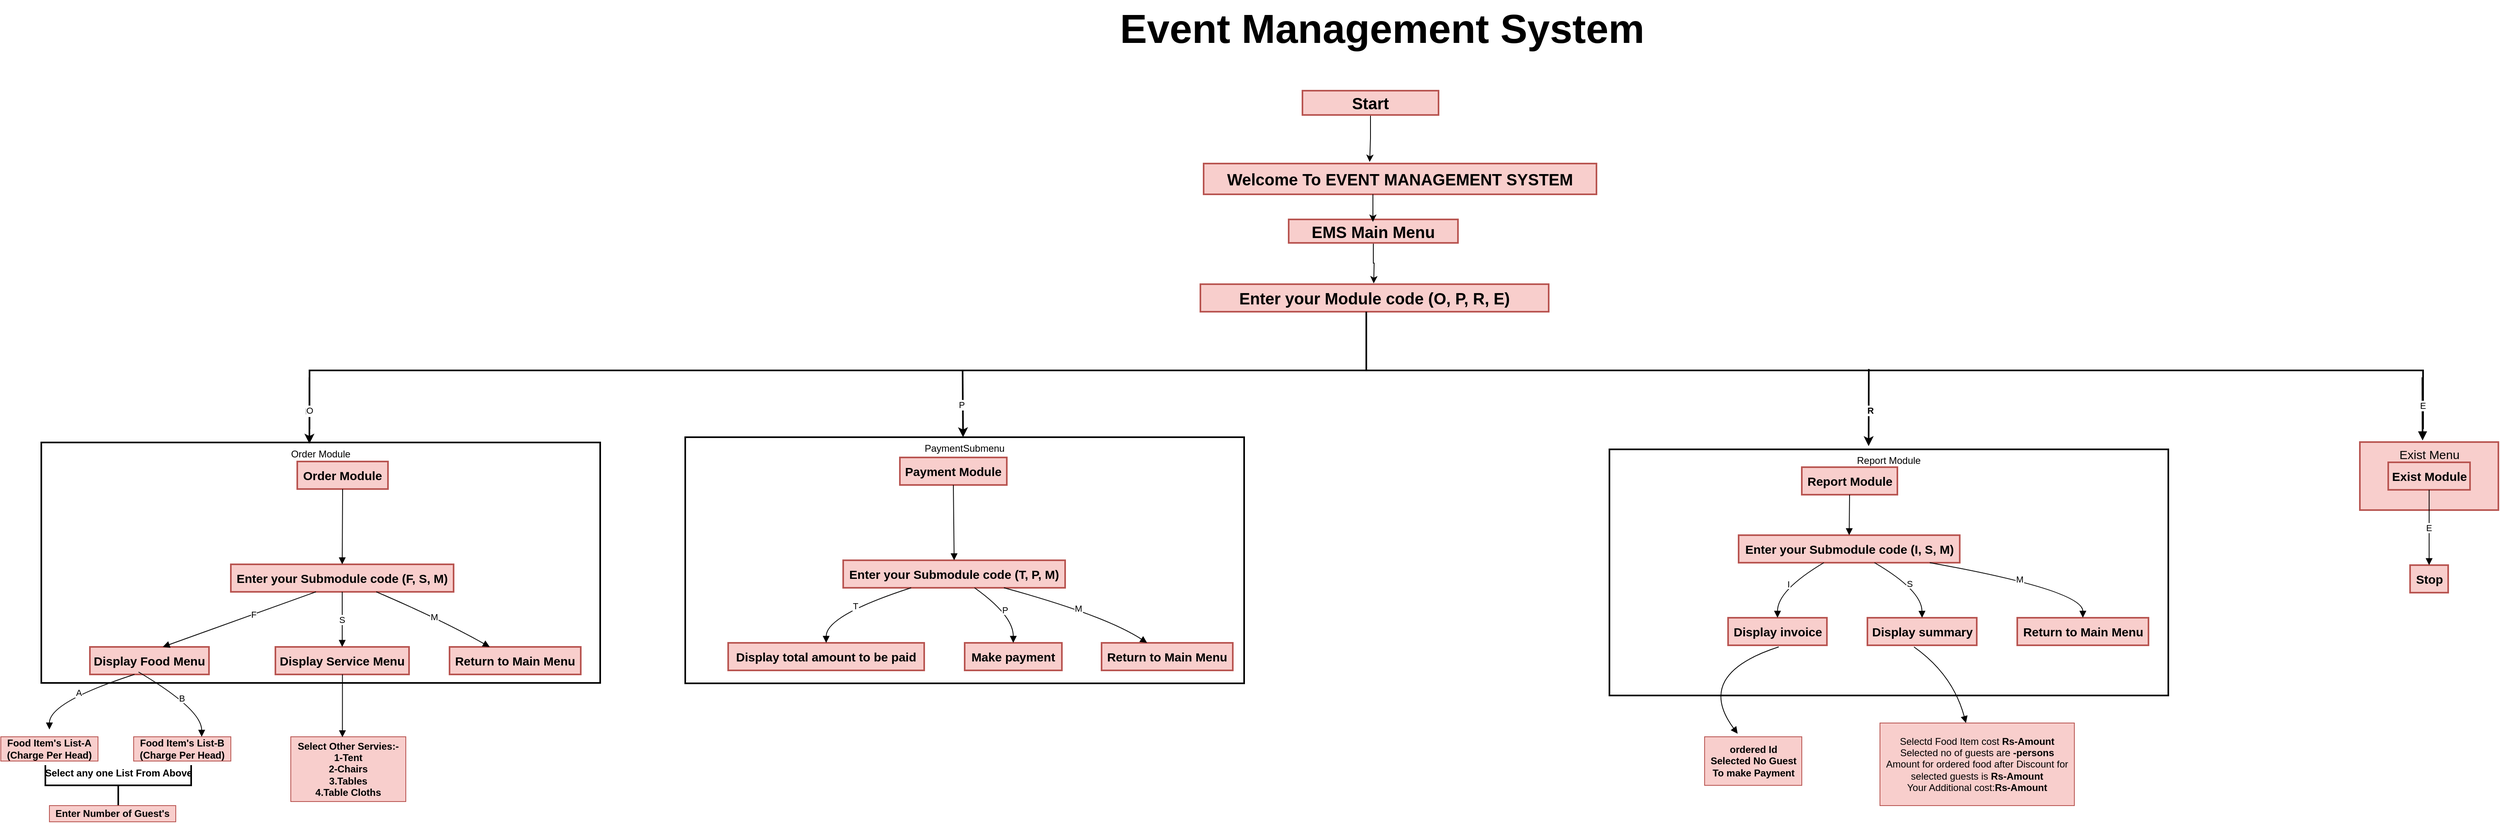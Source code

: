<mxfile version="24.7.7">
  <diagram name="Page-1" id="Sdp1yScLoWzOb8cPQdZt">
    <mxGraphModel dx="1419" dy="1406" grid="1" gridSize="10" guides="1" tooltips="1" connect="1" arrows="1" fold="1" page="1" pageScale="1" pageWidth="850" pageHeight="1100" background="#ffffff" math="0" shadow="0">
      <root>
        <mxCell id="0" />
        <mxCell id="1" parent="0" />
        <mxCell id="bemjHegsYqQRMrJu-x9I-32" value="Exist Menu" style="whiteSpace=wrap;strokeWidth=2;verticalAlign=top;fontStyle=0;fontSize=15;fillColor=#f8cecc;strokeColor=#b85450;" parent="1" vertex="1">
          <mxGeometry x="3842.5" y="606" width="171" height="84" as="geometry" />
        </mxCell>
        <mxCell id="bemjHegsYqQRMrJu-x9I-33" value="Exist Module" style="whiteSpace=wrap;strokeWidth=2;fontStyle=1;fontSize=15;fillColor=#f8cecc;strokeColor=#b85450;" parent="1" vertex="1">
          <mxGeometry x="3877.5" y="631" width="101" height="34" as="geometry" />
        </mxCell>
        <mxCell id="bemjHegsYqQRMrJu-x9I-40" value="PaymentSubmenu" style="whiteSpace=wrap;strokeWidth=2;verticalAlign=top;fillColor=none;" parent="1" vertex="1">
          <mxGeometry x="1775" y="600" width="690" height="304" as="geometry" />
        </mxCell>
        <mxCell id="bemjHegsYqQRMrJu-x9I-41" value="Payment Module" style="whiteSpace=wrap;strokeWidth=2;fontStyle=1;fontSize=15;fillColor=#f8cecc;strokeColor=#b85450;" parent="1" vertex="1">
          <mxGeometry x="2040" y="625" width="132" height="34" as="geometry" />
        </mxCell>
        <mxCell id="bemjHegsYqQRMrJu-x9I-42" value="Enter your Submodule code (T, P, M)" style="whiteSpace=wrap;strokeWidth=2;fontStyle=1;fontSize=15;fillColor=#f8cecc;strokeColor=#b85450;" parent="1" vertex="1">
          <mxGeometry x="1970" y="752" width="274" height="34" as="geometry" />
        </mxCell>
        <mxCell id="bemjHegsYqQRMrJu-x9I-43" value="Display total amount to be paid" style="whiteSpace=wrap;strokeWidth=2;fontStyle=1;fontSize=15;fillColor=#f8cecc;strokeColor=#b85450;" parent="1" vertex="1">
          <mxGeometry x="1828" y="854" width="242" height="34" as="geometry" />
        </mxCell>
        <mxCell id="bemjHegsYqQRMrJu-x9I-44" value="Make payment" style="whiteSpace=wrap;strokeWidth=2;fontStyle=1;fontSize=15;fillColor=#f8cecc;strokeColor=#b85450;" parent="1" vertex="1">
          <mxGeometry x="2120" y="854" width="120" height="34" as="geometry" />
        </mxCell>
        <mxCell id="bemjHegsYqQRMrJu-x9I-45" value="Return to Main Menu" style="whiteSpace=wrap;strokeWidth=2;fontStyle=1;fontSize=15;fillColor=#f8cecc;strokeColor=#b85450;" parent="1" vertex="1">
          <mxGeometry x="2289" y="854" width="162" height="34" as="geometry" />
        </mxCell>
        <mxCell id="bemjHegsYqQRMrJu-x9I-47" value="Order Module" style="whiteSpace=wrap;strokeWidth=2;fontStyle=1;fontSize=15;fillColor=#f8cecc;strokeColor=#b85450;" parent="1" vertex="1">
          <mxGeometry x="1296" y="630" width="112" height="34" as="geometry" />
        </mxCell>
        <mxCell id="bemjHegsYqQRMrJu-x9I-48" value="Enter your Submodule code (F, S, M)" style="whiteSpace=wrap;strokeWidth=2;fontStyle=1;fontSize=15;fillColor=#f8cecc;strokeColor=#b85450;" parent="1" vertex="1">
          <mxGeometry x="1214" y="757" width="275" height="34" as="geometry" />
        </mxCell>
        <mxCell id="bemjHegsYqQRMrJu-x9I-49" value="Display Food Menu" style="whiteSpace=wrap;strokeWidth=2;fontStyle=1;fontSize=15;fillColor=#f8cecc;strokeColor=#b85450;" parent="1" vertex="1">
          <mxGeometry x="1040" y="859" width="147" height="34" as="geometry" />
        </mxCell>
        <mxCell id="bemjHegsYqQRMrJu-x9I-50" value="Display Service Menu" style="whiteSpace=wrap;strokeWidth=2;fontStyle=1;fontSize=15;fillColor=#f8cecc;strokeColor=#b85450;" parent="1" vertex="1">
          <mxGeometry x="1269" y="859" width="165" height="34" as="geometry" />
        </mxCell>
        <mxCell id="bemjHegsYqQRMrJu-x9I-51" value="Return to Main Menu" style="whiteSpace=wrap;strokeWidth=2;fontStyle=1;fontSize=15;fillColor=#f8cecc;strokeColor=#b85450;" parent="1" vertex="1">
          <mxGeometry x="1484" y="859" width="162" height="34" as="geometry" />
        </mxCell>
        <mxCell id="bemjHegsYqQRMrJu-x9I-70" value="Stop" style="whiteSpace=wrap;strokeWidth=2;fontStyle=1;fontSize=15;fillColor=#f8cecc;strokeColor=#b85450;" parent="1" vertex="1">
          <mxGeometry x="3904.5" y="758" width="47" height="34" as="geometry" />
        </mxCell>
        <mxCell id="bemjHegsYqQRMrJu-x9I-78" value="" style="curved=1;startArrow=none;endArrow=block;exitX=0.5;exitY=0.98;entryX=0.5;entryY=0;rounded=0;" parent="1" source="bemjHegsYqQRMrJu-x9I-47" target="bemjHegsYqQRMrJu-x9I-48" edge="1">
          <mxGeometry relative="1" as="geometry">
            <Array as="points" />
          </mxGeometry>
        </mxCell>
        <mxCell id="bemjHegsYqQRMrJu-x9I-80" value="S" style="curved=1;startArrow=none;endArrow=block;exitX=0.5;exitY=0.99;entryX=0.5;entryY=0.01;rounded=0;" parent="1" source="bemjHegsYqQRMrJu-x9I-48" target="bemjHegsYqQRMrJu-x9I-50" edge="1">
          <mxGeometry relative="1" as="geometry">
            <Array as="points" />
          </mxGeometry>
        </mxCell>
        <mxCell id="bemjHegsYqQRMrJu-x9I-81" value="M" style="curved=1;startArrow=none;endArrow=block;exitX=0.65;exitY=0.99;entryX=0.31;entryY=0.01;rounded=0;" parent="1" source="bemjHegsYqQRMrJu-x9I-48" target="bemjHegsYqQRMrJu-x9I-51" edge="1">
          <mxGeometry relative="1" as="geometry">
            <Array as="points">
              <mxPoint x="1473" y="825" />
            </Array>
          </mxGeometry>
        </mxCell>
        <mxCell id="bemjHegsYqQRMrJu-x9I-99" value="" style="curved=1;startArrow=none;endArrow=block;exitX=0.5;exitY=0.98;entryX=0.5;entryY=0;rounded=0;" parent="1" source="bemjHegsYqQRMrJu-x9I-41" target="bemjHegsYqQRMrJu-x9I-42" edge="1">
          <mxGeometry relative="1" as="geometry">
            <Array as="points" />
          </mxGeometry>
        </mxCell>
        <mxCell id="bemjHegsYqQRMrJu-x9I-100" value="T" style="curved=1;startArrow=none;endArrow=block;exitX=0.31;exitY=0.99;entryX=0.5;entryY=0.01;rounded=0;" parent="1" source="bemjHegsYqQRMrJu-x9I-42" target="bemjHegsYqQRMrJu-x9I-43" edge="1">
          <mxGeometry relative="1" as="geometry">
            <Array as="points">
              <mxPoint x="1949" y="820" />
            </Array>
          </mxGeometry>
        </mxCell>
        <mxCell id="bemjHegsYqQRMrJu-x9I-101" value="P" style="curved=1;startArrow=none;endArrow=block;exitX=0.59;exitY=0.99;entryX=0.5;entryY=0.01;rounded=0;" parent="1" source="bemjHegsYqQRMrJu-x9I-42" target="bemjHegsYqQRMrJu-x9I-44" edge="1">
          <mxGeometry relative="1" as="geometry">
            <Array as="points">
              <mxPoint x="2180" y="820" />
            </Array>
          </mxGeometry>
        </mxCell>
        <mxCell id="bemjHegsYqQRMrJu-x9I-102" value="M" style="curved=1;startArrow=none;endArrow=block;exitX=0.72;exitY=0.99;entryX=0.35;entryY=0.01;rounded=0;" parent="1" source="bemjHegsYqQRMrJu-x9I-42" target="bemjHegsYqQRMrJu-x9I-45" edge="1">
          <mxGeometry relative="1" as="geometry">
            <Array as="points">
              <mxPoint x="2293" y="820" />
            </Array>
          </mxGeometry>
        </mxCell>
        <mxCell id="bemjHegsYqQRMrJu-x9I-107" value="E" style="curved=1;startArrow=none;endArrow=block;exitX=0.5;exitY=0.98;entryX=0.5;entryY=0;rounded=0;" parent="1" source="bemjHegsYqQRMrJu-x9I-33" target="bemjHegsYqQRMrJu-x9I-70" edge="1">
          <mxGeometry relative="1" as="geometry">
            <Array as="points" />
          </mxGeometry>
        </mxCell>
        <mxCell id="Rv3ZFqCPYbAEEIVOh8et-6" value="Report Module" style="whiteSpace=wrap;strokeWidth=2;fontStyle=1;fontSize=15;fillColor=#f8cecc;strokeColor=#b85450;" parent="1" vertex="1">
          <mxGeometry x="3153.5" y="637" width="118" height="34" as="geometry" />
        </mxCell>
        <mxCell id="Rv3ZFqCPYbAEEIVOh8et-7" value="Enter your Submodule code (I, S, M)" style="whiteSpace=wrap;strokeWidth=2;fontStyle=1;fontSize=15;fillColor=#f8cecc;strokeColor=#b85450;" parent="1" vertex="1">
          <mxGeometry x="3075.5" y="721" width="273" height="34" as="geometry" />
        </mxCell>
        <mxCell id="Rv3ZFqCPYbAEEIVOh8et-8" value="Display invoice" style="whiteSpace=wrap;strokeWidth=2;fontStyle=1;fontSize=15;fillColor=#f8cecc;strokeColor=#b85450;" parent="1" vertex="1">
          <mxGeometry x="3062.5" y="823" width="122" height="34" as="geometry" />
        </mxCell>
        <mxCell id="Rv3ZFqCPYbAEEIVOh8et-9" value="Display summary" style="whiteSpace=wrap;strokeWidth=2;fontStyle=1;fontSize=15;fillColor=#f8cecc;strokeColor=#b85450;" parent="1" vertex="1">
          <mxGeometry x="3234.5" y="823" width="135" height="34" as="geometry" />
        </mxCell>
        <mxCell id="Rv3ZFqCPYbAEEIVOh8et-10" value="Return to Main Menu" style="whiteSpace=wrap;strokeWidth=2;fontStyle=1;fontSize=15;fillColor=#f8cecc;strokeColor=#b85450;" parent="1" vertex="1">
          <mxGeometry x="3419.5" y="823" width="162" height="34" as="geometry" />
        </mxCell>
        <mxCell id="Rv3ZFqCPYbAEEIVOh8et-11" value="" style="curved=1;startArrow=none;endArrow=block;exitX=0.5;exitY=0.99;entryX=0.5;entryY=-0.01;rounded=0;" parent="1" source="Rv3ZFqCPYbAEEIVOh8et-6" target="Rv3ZFqCPYbAEEIVOh8et-7" edge="1">
          <mxGeometry relative="1" as="geometry">
            <Array as="points" />
          </mxGeometry>
        </mxCell>
        <mxCell id="Rv3ZFqCPYbAEEIVOh8et-12" value="I" style="curved=1;startArrow=none;endArrow=block;exitX=0.39;exitY=0.98;entryX=0.5;entryY=0;rounded=0;" parent="1" source="Rv3ZFqCPYbAEEIVOh8et-7" target="Rv3ZFqCPYbAEEIVOh8et-8" edge="1">
          <mxGeometry relative="1" as="geometry">
            <Array as="points">
              <mxPoint x="3123.5" y="789" />
            </Array>
          </mxGeometry>
        </mxCell>
        <mxCell id="Rv3ZFqCPYbAEEIVOh8et-13" value="S" style="curved=1;startArrow=none;endArrow=block;exitX=0.61;exitY=0.98;entryX=0.5;entryY=0;rounded=0;" parent="1" source="Rv3ZFqCPYbAEEIVOh8et-7" target="Rv3ZFqCPYbAEEIVOh8et-9" edge="1">
          <mxGeometry relative="1" as="geometry">
            <Array as="points">
              <mxPoint x="3301.5" y="789" />
            </Array>
          </mxGeometry>
        </mxCell>
        <mxCell id="Rv3ZFqCPYbAEEIVOh8et-14" value="M" style="curved=1;startArrow=none;endArrow=block;exitX=0.85;exitY=0.98;entryX=0.5;entryY=0;rounded=0;" parent="1" source="Rv3ZFqCPYbAEEIVOh8et-7" target="Rv3ZFqCPYbAEEIVOh8et-10" edge="1">
          <mxGeometry relative="1" as="geometry">
            <Array as="points">
              <mxPoint x="3500.5" y="789" />
            </Array>
          </mxGeometry>
        </mxCell>
        <mxCell id="Rv3ZFqCPYbAEEIVOh8et-62" style="edgeStyle=orthogonalEdgeStyle;rounded=0;orthogonalLoop=1;jettySize=auto;html=1;exitX=0.5;exitY=1;exitDx=0;exitDy=0;" parent="1" source="Rv3ZFqCPYbAEEIVOh8et-17" edge="1">
          <mxGeometry relative="1" as="geometry">
            <mxPoint x="2625" y="410" as="targetPoint" />
          </mxGeometry>
        </mxCell>
        <mxCell id="Rv3ZFqCPYbAEEIVOh8et-17" value="EMS Main Menu" style="whiteSpace=wrap;strokeWidth=2;fontSize=20;fontStyle=1;fillColor=#f8cecc;strokeColor=#b85450;" parent="1" vertex="1">
          <mxGeometry x="2520" y="331" width="209" height="29" as="geometry" />
        </mxCell>
        <mxCell id="Rv3ZFqCPYbAEEIVOh8et-18" value="Enter your Module code (O, P, R, E)" style="whiteSpace=wrap;strokeWidth=2;fontSize=20;fontStyle=1;fillColor=#f8cecc;strokeColor=#b85450;" parent="1" vertex="1">
          <mxGeometry x="2411" y="411" width="430" height="34" as="geometry" />
        </mxCell>
        <mxCell id="Rv3ZFqCPYbAEEIVOh8et-60" style="edgeStyle=orthogonalEdgeStyle;rounded=0;orthogonalLoop=1;jettySize=auto;html=1;exitX=0.5;exitY=1;exitDx=0;exitDy=0;" parent="1" source="Rv3ZFqCPYbAEEIVOh8et-19" edge="1">
          <mxGeometry relative="1" as="geometry">
            <mxPoint x="2620" y="260" as="targetPoint" />
          </mxGeometry>
        </mxCell>
        <mxCell id="Rv3ZFqCPYbAEEIVOh8et-19" value="Start" style="whiteSpace=wrap;strokeWidth=2;fontSize=20;fontStyle=1;fillColor=#f8cecc;strokeColor=#b85450;" parent="1" vertex="1">
          <mxGeometry x="2537" y="172" width="168" height="30" as="geometry" />
        </mxCell>
        <mxCell id="Rv3ZFqCPYbAEEIVOh8et-20" value="Welcome To EVENT MANAGEMENT SYSTEM" style="whiteSpace=wrap;strokeWidth=2;fontSize=20;fontStyle=1;fillColor=#f8cecc;strokeColor=#b85450;" parent="1" vertex="1">
          <mxGeometry x="2415" y="262" width="485" height="38" as="geometry" />
        </mxCell>
        <mxCell id="Rv3ZFqCPYbAEEIVOh8et-24" value="" style="curved=1;startArrow=none;endArrow=block;entryX=0.75;entryY=0;rounded=0;entryDx=0;entryDy=0;" parent="1" edge="1">
          <mxGeometry x="-1" y="-100" relative="1" as="geometry">
            <Array as="points" />
            <mxPoint x="1319.004" y="791" as="sourcePoint" />
            <mxPoint x="1130.0" y="859" as="targetPoint" />
            <mxPoint x="-60" y="-102" as="offset" />
          </mxGeometry>
        </mxCell>
        <mxCell id="Rv3ZFqCPYbAEEIVOh8et-25" value="F" style="edgeLabel;html=1;align=center;verticalAlign=middle;resizable=0;points=[];" parent="Rv3ZFqCPYbAEEIVOh8et-24" vertex="1" connectable="0">
          <mxGeometry x="-0.185" relative="1" as="geometry">
            <mxPoint as="offset" />
          </mxGeometry>
        </mxCell>
        <mxCell id="Rv3ZFqCPYbAEEIVOh8et-39" value="" style="strokeWidth=2;html=1;shape=mxgraph.flowchart.annotation_2;align=left;labelPosition=right;pointerEvents=1;rotation=90;" parent="1" vertex="1">
          <mxGeometry x="2543.32" y="-787.18" width="145" height="2609.37" as="geometry" />
        </mxCell>
        <mxCell id="Rv3ZFqCPYbAEEIVOh8et-43" value="" style="endArrow=classic;html=1;rounded=0;exitX=0.5;exitY=0.691;exitDx=0;exitDy=0;exitPerimeter=0;strokeWidth=2;" parent="1" source="Rv3ZFqCPYbAEEIVOh8et-39" edge="1">
          <mxGeometry width="50" height="50" relative="1" as="geometry">
            <mxPoint x="2131.321" y="519.825" as="sourcePoint" />
            <mxPoint x="2118.002" y="600" as="targetPoint" />
          </mxGeometry>
        </mxCell>
        <mxCell id="Rv3ZFqCPYbAEEIVOh8et-56" value="P" style="edgeLabel;html=1;align=center;verticalAlign=middle;resizable=0;points=[];fontStyle=0" parent="Rv3ZFqCPYbAEEIVOh8et-43" vertex="1" connectable="0">
          <mxGeometry x="0.018" y="-2" relative="1" as="geometry">
            <mxPoint as="offset" />
          </mxGeometry>
        </mxCell>
        <mxCell id="Rv3ZFqCPYbAEEIVOh8et-44" value="" style="endArrow=classic;html=1;rounded=0;exitX=0.481;exitY=0.263;exitDx=0;exitDy=0;exitPerimeter=0;strokeWidth=2;" parent="1" edge="1">
          <mxGeometry width="50" height="50" relative="1" as="geometry">
            <mxPoint x="3236.241" y="515.75" as="sourcePoint" />
            <mxPoint x="3236.002" y="611" as="targetPoint" />
          </mxGeometry>
        </mxCell>
        <mxCell id="Rv3ZFqCPYbAEEIVOh8et-57" value="R" style="edgeLabel;html=1;align=center;verticalAlign=middle;resizable=0;points=[];fontStyle=1" parent="Rv3ZFqCPYbAEEIVOh8et-44" vertex="1" connectable="0">
          <mxGeometry x="0.057" y="2" relative="1" as="geometry">
            <mxPoint as="offset" />
          </mxGeometry>
        </mxCell>
        <mxCell id="Rv3ZFqCPYbAEEIVOh8et-64" value="Order Module" style="whiteSpace=wrap;strokeWidth=2;verticalAlign=top;fillColor=none;" parent="1" vertex="1">
          <mxGeometry x="980" y="606.5" width="690" height="297" as="geometry" />
        </mxCell>
        <mxCell id="Rv3ZFqCPYbAEEIVOh8et-69" style="edgeStyle=orthogonalEdgeStyle;rounded=0;orthogonalLoop=1;jettySize=auto;html=1;" parent="1" edge="1">
          <mxGeometry relative="1" as="geometry">
            <mxPoint x="2624" y="334" as="targetPoint" />
            <mxPoint x="2624" y="300" as="sourcePoint" />
          </mxGeometry>
        </mxCell>
        <mxCell id="Rv3ZFqCPYbAEEIVOh8et-70" value="Report Module" style="whiteSpace=wrap;strokeWidth=2;verticalAlign=top;fillColor=none;fontStyle=0" parent="1" vertex="1">
          <mxGeometry x="2916" y="615" width="690" height="304" as="geometry" />
        </mxCell>
        <mxCell id="Rv3ZFqCPYbAEEIVOh8et-75" value="&lt;b&gt;Food Item&#39;s List-A&lt;/b&gt;&lt;div&gt;&lt;b&gt;(Charge Per Head)&lt;/b&gt;&lt;/div&gt;" style="rounded=0;whiteSpace=wrap;html=1;fillColor=#f8cecc;strokeColor=#b85450;" parent="1" vertex="1">
          <mxGeometry x="930" y="970" width="120" height="30" as="geometry" />
        </mxCell>
        <mxCell id="Rv3ZFqCPYbAEEIVOh8et-76" value="&lt;b&gt;Food Item&#39;s List-B&lt;/b&gt;&lt;div&gt;&lt;b&gt;(Charge Per Head)&lt;/b&gt;&lt;b&gt;&lt;br&gt;&lt;/b&gt;&lt;/div&gt;" style="rounded=0;whiteSpace=wrap;html=1;fillColor=#f8cecc;strokeColor=#b85450;" parent="1" vertex="1">
          <mxGeometry x="1094" y="970" width="120" height="30" as="geometry" />
        </mxCell>
        <mxCell id="Rv3ZFqCPYbAEEIVOh8et-78" value="A" style="curved=1;startArrow=none;endArrow=block;exitX=0.31;exitY=0.99;entryX=0.5;entryY=0.01;rounded=0;" parent="1" edge="1">
          <mxGeometry relative="1" as="geometry">
            <Array as="points">
              <mxPoint x="990" y="927" />
            </Array>
            <mxPoint x="1095" y="893" as="sourcePoint" />
            <mxPoint x="990" y="961" as="targetPoint" />
          </mxGeometry>
        </mxCell>
        <mxCell id="Rv3ZFqCPYbAEEIVOh8et-82" value="B" style="curved=1;startArrow=none;endArrow=block;entryX=0.5;entryY=0.01;rounded=0;" parent="1" edge="1">
          <mxGeometry relative="1" as="geometry">
            <Array as="points">
              <mxPoint x="1178" y="936" />
            </Array>
            <mxPoint x="1100" y="890" as="sourcePoint" />
            <mxPoint x="1178" y="970" as="targetPoint" />
          </mxGeometry>
        </mxCell>
        <mxCell id="Rv3ZFqCPYbAEEIVOh8et-83" value="" style="strokeWidth=2;html=1;shape=mxgraph.flowchart.annotation_2;align=left;labelPosition=right;pointerEvents=1;rotation=-90;" parent="1" vertex="1">
          <mxGeometry x="1050" y="940" width="50" height="180" as="geometry" />
        </mxCell>
        <mxCell id="Rv3ZFqCPYbAEEIVOh8et-87" value="&lt;b&gt;Select any one List From Above&lt;/b&gt;" style="text;html=1;align=center;verticalAlign=middle;resizable=0;points=[];autosize=1;strokeColor=none;fillColor=none;" parent="1" vertex="1">
          <mxGeometry x="970" y="1000" width="210" height="30" as="geometry" />
        </mxCell>
        <mxCell id="Rv3ZFqCPYbAEEIVOh8et-88" value="&lt;b&gt;Enter Number of Guest&#39;s&lt;/b&gt;" style="rounded=0;whiteSpace=wrap;html=1;fillColor=#f8cecc;strokeColor=#b85450;" parent="1" vertex="1">
          <mxGeometry x="990" y="1055" width="156" height="20" as="geometry" />
        </mxCell>
        <mxCell id="Rv3ZFqCPYbAEEIVOh8et-89" value="&lt;b&gt;Select Other Servies:-&lt;/b&gt;&lt;div&gt;&lt;span style=&quot;background-color: initial;&quot;&gt;&lt;b&gt;1-Tent&lt;/b&gt;&lt;/span&gt;&lt;div&gt;&lt;b&gt;2-Chairs&lt;/b&gt;&lt;/div&gt;&lt;div&gt;&lt;b&gt;3.Tables&lt;/b&gt;&lt;/div&gt;&lt;div&gt;&lt;b&gt;4.Table Cloths&lt;/b&gt;&lt;/div&gt;&lt;/div&gt;" style="rounded=0;whiteSpace=wrap;html=1;fillColor=#f8cecc;strokeColor=#b85450;" parent="1" vertex="1">
          <mxGeometry x="1288" y="970" width="142" height="80" as="geometry" />
        </mxCell>
        <mxCell id="Rv3ZFqCPYbAEEIVOh8et-94" value="&lt;b&gt;ordered Id&lt;/b&gt;&lt;div&gt;&lt;b&gt;Selected No Guest&lt;/b&gt;&lt;/div&gt;&lt;div&gt;&lt;b&gt;To make Payment&lt;/b&gt;&lt;/div&gt;" style="rounded=0;whiteSpace=wrap;html=1;fillColor=#f8cecc;strokeColor=#b85450;" parent="1" vertex="1">
          <mxGeometry x="3033.5" y="970" width="120" height="60" as="geometry" />
        </mxCell>
        <mxCell id="Rv3ZFqCPYbAEEIVOh8et-96" value="" style="curved=1;startArrow=none;endArrow=block;exitX=0.31;exitY=0.99;entryX=0.34;entryY=-0.063;rounded=0;entryDx=0;entryDy=0;entryPerimeter=0;" parent="1" target="Rv3ZFqCPYbAEEIVOh8et-94" edge="1">
          <mxGeometry relative="1" as="geometry">
            <Array as="points">
              <mxPoint x="3020" y="893" />
            </Array>
            <mxPoint x="3125" y="859" as="sourcePoint" />
            <mxPoint x="3020" y="927" as="targetPoint" />
          </mxGeometry>
        </mxCell>
        <mxCell id="Rv3ZFqCPYbAEEIVOh8et-97" value="" style="curved=1;startArrow=none;endArrow=block;exitX=0.59;exitY=0.99;rounded=0;" parent="1" edge="1" target="HNM2D39eG1FcHoUgmDet-3">
          <mxGeometry x="0.188" y="10" relative="1" as="geometry">
            <Array as="points">
              <mxPoint x="3340" y="893" />
            </Array>
            <mxPoint x="3292" y="859" as="sourcePoint" />
            <mxPoint x="3340" y="945" as="targetPoint" />
            <mxPoint as="offset" />
          </mxGeometry>
        </mxCell>
        <mxCell id="Rv3ZFqCPYbAEEIVOh8et-99" value="&lt;span style=&quot;font-size: 50px;&quot;&gt;&lt;b&gt;Event Management System&lt;/b&gt;&lt;/span&gt;" style="text;html=1;align=center;verticalAlign=middle;resizable=0;points=[];autosize=1;strokeColor=none;fillColor=none;" parent="1" vertex="1">
          <mxGeometry x="2300" y="60" width="670" height="70" as="geometry" />
        </mxCell>
        <mxCell id="Rv3ZFqCPYbAEEIVOh8et-102" value="" style="curved=1;startArrow=none;endArrow=block;exitX=0.5;exitY=0.99;entryX=0.449;entryY=0.007;rounded=0;entryDx=0;entryDy=0;entryPerimeter=0;" parent="1" target="Rv3ZFqCPYbAEEIVOh8et-89" edge="1">
          <mxGeometry relative="1" as="geometry">
            <Array as="points" />
            <mxPoint x="1351.79" y="893" as="sourcePoint" />
            <mxPoint x="1351.79" y="961" as="targetPoint" />
          </mxGeometry>
        </mxCell>
        <mxCell id="PcKsBc9rMCbqgGmzDIWR-1" value="" style="curved=1;startArrow=none;endArrow=block;exitX=0.5;exitY=0.99;entryX=0.449;entryY=0.007;rounded=0;entryDx=0;entryDy=0;entryPerimeter=0;strokeWidth=2;" parent="1" edge="1">
          <mxGeometry relative="1" as="geometry">
            <Array as="points" />
            <mxPoint x="3919.71" y="526" as="sourcePoint" />
            <mxPoint x="3919.92" y="604" as="targetPoint" />
          </mxGeometry>
        </mxCell>
        <mxCell id="PcKsBc9rMCbqgGmzDIWR-2" value="E" style="edgeLabel;html=1;align=center;verticalAlign=middle;resizable=0;points=[];" parent="PcKsBc9rMCbqgGmzDIWR-1" vertex="1" connectable="0">
          <mxGeometry x="-0.108" relative="1" as="geometry">
            <mxPoint as="offset" />
          </mxGeometry>
        </mxCell>
        <mxCell id="PcKsBc9rMCbqgGmzDIWR-4" value="" style="endArrow=classic;html=1;rounded=0;strokeWidth=2;" parent="1" edge="1">
          <mxGeometry width="50" height="50" relative="1" as="geometry">
            <mxPoint x="1311" y="526" as="sourcePoint" />
            <mxPoint x="1311.002" y="608" as="targetPoint" />
          </mxGeometry>
        </mxCell>
        <mxCell id="PcKsBc9rMCbqgGmzDIWR-5" value="P" style="edgeLabel;html=1;align=center;verticalAlign=middle;resizable=0;points=[];fontStyle=0" parent="PcKsBc9rMCbqgGmzDIWR-4" vertex="1" connectable="0">
          <mxGeometry x="0.018" y="-2" relative="1" as="geometry">
            <mxPoint as="offset" />
          </mxGeometry>
        </mxCell>
        <mxCell id="PcKsBc9rMCbqgGmzDIWR-6" value="O" style="edgeLabel;html=1;align=center;verticalAlign=middle;resizable=0;points=[];" parent="PcKsBc9rMCbqgGmzDIWR-4" vertex="1" connectable="0">
          <mxGeometry x="0.002" relative="1" as="geometry">
            <mxPoint as="offset" />
          </mxGeometry>
        </mxCell>
        <mxCell id="HNM2D39eG1FcHoUgmDet-3" value="Selectd Food Item cost &lt;b&gt;Rs-Amount&lt;/b&gt;&lt;div&gt;Selected no of guests are &lt;b&gt;-persons&lt;/b&gt;&lt;/div&gt;&lt;div&gt;Amount for ordered food after Discount for selected guests is &lt;b&gt;Rs-Amount&lt;/b&gt;&lt;/div&gt;&lt;div&gt;Your Additional cost:&lt;b&gt;Rs-Amount&lt;/b&gt;&lt;/div&gt;" style="rounded=0;whiteSpace=wrap;html=1;fillColor=#f8cecc;strokeColor=#b85450;" vertex="1" parent="1">
          <mxGeometry x="3250" y="953" width="240" height="102" as="geometry" />
        </mxCell>
      </root>
    </mxGraphModel>
  </diagram>
</mxfile>
